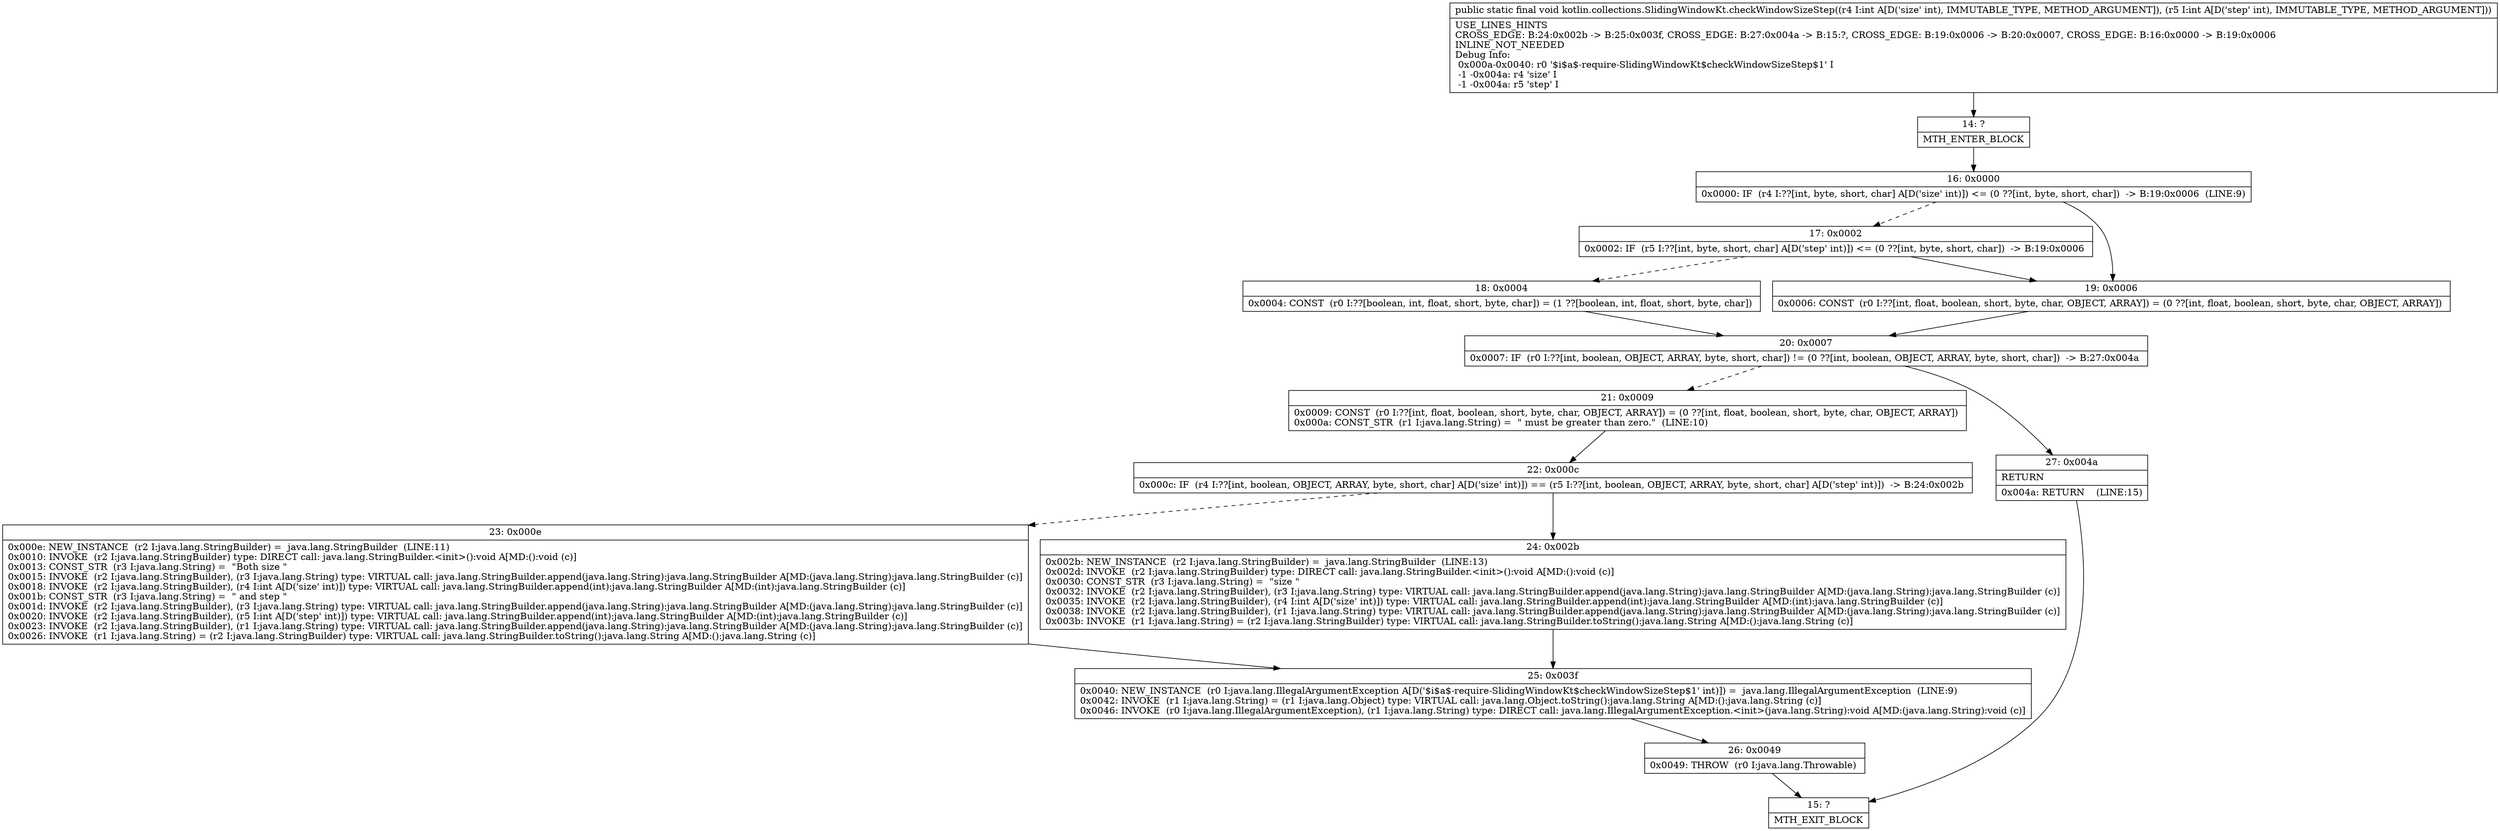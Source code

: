 digraph "CFG forkotlin.collections.SlidingWindowKt.checkWindowSizeStep(II)V" {
Node_14 [shape=record,label="{14\:\ ?|MTH_ENTER_BLOCK\l}"];
Node_16 [shape=record,label="{16\:\ 0x0000|0x0000: IF  (r4 I:??[int, byte, short, char] A[D('size' int)]) \<= (0 ??[int, byte, short, char])  \-\> B:19:0x0006  (LINE:9)\l}"];
Node_17 [shape=record,label="{17\:\ 0x0002|0x0002: IF  (r5 I:??[int, byte, short, char] A[D('step' int)]) \<= (0 ??[int, byte, short, char])  \-\> B:19:0x0006 \l}"];
Node_18 [shape=record,label="{18\:\ 0x0004|0x0004: CONST  (r0 I:??[boolean, int, float, short, byte, char]) = (1 ??[boolean, int, float, short, byte, char]) \l}"];
Node_20 [shape=record,label="{20\:\ 0x0007|0x0007: IF  (r0 I:??[int, boolean, OBJECT, ARRAY, byte, short, char]) != (0 ??[int, boolean, OBJECT, ARRAY, byte, short, char])  \-\> B:27:0x004a \l}"];
Node_21 [shape=record,label="{21\:\ 0x0009|0x0009: CONST  (r0 I:??[int, float, boolean, short, byte, char, OBJECT, ARRAY]) = (0 ??[int, float, boolean, short, byte, char, OBJECT, ARRAY]) \l0x000a: CONST_STR  (r1 I:java.lang.String) =  \" must be greater than zero.\"  (LINE:10)\l}"];
Node_22 [shape=record,label="{22\:\ 0x000c|0x000c: IF  (r4 I:??[int, boolean, OBJECT, ARRAY, byte, short, char] A[D('size' int)]) == (r5 I:??[int, boolean, OBJECT, ARRAY, byte, short, char] A[D('step' int)])  \-\> B:24:0x002b \l}"];
Node_23 [shape=record,label="{23\:\ 0x000e|0x000e: NEW_INSTANCE  (r2 I:java.lang.StringBuilder) =  java.lang.StringBuilder  (LINE:11)\l0x0010: INVOKE  (r2 I:java.lang.StringBuilder) type: DIRECT call: java.lang.StringBuilder.\<init\>():void A[MD:():void (c)]\l0x0013: CONST_STR  (r3 I:java.lang.String) =  \"Both size \" \l0x0015: INVOKE  (r2 I:java.lang.StringBuilder), (r3 I:java.lang.String) type: VIRTUAL call: java.lang.StringBuilder.append(java.lang.String):java.lang.StringBuilder A[MD:(java.lang.String):java.lang.StringBuilder (c)]\l0x0018: INVOKE  (r2 I:java.lang.StringBuilder), (r4 I:int A[D('size' int)]) type: VIRTUAL call: java.lang.StringBuilder.append(int):java.lang.StringBuilder A[MD:(int):java.lang.StringBuilder (c)]\l0x001b: CONST_STR  (r3 I:java.lang.String) =  \" and step \" \l0x001d: INVOKE  (r2 I:java.lang.StringBuilder), (r3 I:java.lang.String) type: VIRTUAL call: java.lang.StringBuilder.append(java.lang.String):java.lang.StringBuilder A[MD:(java.lang.String):java.lang.StringBuilder (c)]\l0x0020: INVOKE  (r2 I:java.lang.StringBuilder), (r5 I:int A[D('step' int)]) type: VIRTUAL call: java.lang.StringBuilder.append(int):java.lang.StringBuilder A[MD:(int):java.lang.StringBuilder (c)]\l0x0023: INVOKE  (r2 I:java.lang.StringBuilder), (r1 I:java.lang.String) type: VIRTUAL call: java.lang.StringBuilder.append(java.lang.String):java.lang.StringBuilder A[MD:(java.lang.String):java.lang.StringBuilder (c)]\l0x0026: INVOKE  (r1 I:java.lang.String) = (r2 I:java.lang.StringBuilder) type: VIRTUAL call: java.lang.StringBuilder.toString():java.lang.String A[MD:():java.lang.String (c)]\l}"];
Node_25 [shape=record,label="{25\:\ 0x003f|0x0040: NEW_INSTANCE  (r0 I:java.lang.IllegalArgumentException A[D('$i$a$\-require\-SlidingWindowKt$checkWindowSizeStep$1' int)]) =  java.lang.IllegalArgumentException  (LINE:9)\l0x0042: INVOKE  (r1 I:java.lang.String) = (r1 I:java.lang.Object) type: VIRTUAL call: java.lang.Object.toString():java.lang.String A[MD:():java.lang.String (c)]\l0x0046: INVOKE  (r0 I:java.lang.IllegalArgumentException), (r1 I:java.lang.String) type: DIRECT call: java.lang.IllegalArgumentException.\<init\>(java.lang.String):void A[MD:(java.lang.String):void (c)]\l}"];
Node_26 [shape=record,label="{26\:\ 0x0049|0x0049: THROW  (r0 I:java.lang.Throwable) \l}"];
Node_15 [shape=record,label="{15\:\ ?|MTH_EXIT_BLOCK\l}"];
Node_24 [shape=record,label="{24\:\ 0x002b|0x002b: NEW_INSTANCE  (r2 I:java.lang.StringBuilder) =  java.lang.StringBuilder  (LINE:13)\l0x002d: INVOKE  (r2 I:java.lang.StringBuilder) type: DIRECT call: java.lang.StringBuilder.\<init\>():void A[MD:():void (c)]\l0x0030: CONST_STR  (r3 I:java.lang.String) =  \"size \" \l0x0032: INVOKE  (r2 I:java.lang.StringBuilder), (r3 I:java.lang.String) type: VIRTUAL call: java.lang.StringBuilder.append(java.lang.String):java.lang.StringBuilder A[MD:(java.lang.String):java.lang.StringBuilder (c)]\l0x0035: INVOKE  (r2 I:java.lang.StringBuilder), (r4 I:int A[D('size' int)]) type: VIRTUAL call: java.lang.StringBuilder.append(int):java.lang.StringBuilder A[MD:(int):java.lang.StringBuilder (c)]\l0x0038: INVOKE  (r2 I:java.lang.StringBuilder), (r1 I:java.lang.String) type: VIRTUAL call: java.lang.StringBuilder.append(java.lang.String):java.lang.StringBuilder A[MD:(java.lang.String):java.lang.StringBuilder (c)]\l0x003b: INVOKE  (r1 I:java.lang.String) = (r2 I:java.lang.StringBuilder) type: VIRTUAL call: java.lang.StringBuilder.toString():java.lang.String A[MD:():java.lang.String (c)]\l}"];
Node_27 [shape=record,label="{27\:\ 0x004a|RETURN\l|0x004a: RETURN    (LINE:15)\l}"];
Node_19 [shape=record,label="{19\:\ 0x0006|0x0006: CONST  (r0 I:??[int, float, boolean, short, byte, char, OBJECT, ARRAY]) = (0 ??[int, float, boolean, short, byte, char, OBJECT, ARRAY]) \l}"];
MethodNode[shape=record,label="{public static final void kotlin.collections.SlidingWindowKt.checkWindowSizeStep((r4 I:int A[D('size' int), IMMUTABLE_TYPE, METHOD_ARGUMENT]), (r5 I:int A[D('step' int), IMMUTABLE_TYPE, METHOD_ARGUMENT]))  | USE_LINES_HINTS\lCROSS_EDGE: B:24:0x002b \-\> B:25:0x003f, CROSS_EDGE: B:27:0x004a \-\> B:15:?, CROSS_EDGE: B:19:0x0006 \-\> B:20:0x0007, CROSS_EDGE: B:16:0x0000 \-\> B:19:0x0006\lINLINE_NOT_NEEDED\lDebug Info:\l  0x000a\-0x0040: r0 '$i$a$\-require\-SlidingWindowKt$checkWindowSizeStep$1' I\l  \-1 \-0x004a: r4 'size' I\l  \-1 \-0x004a: r5 'step' I\l}"];
MethodNode -> Node_14;Node_14 -> Node_16;
Node_16 -> Node_17[style=dashed];
Node_16 -> Node_19;
Node_17 -> Node_18[style=dashed];
Node_17 -> Node_19;
Node_18 -> Node_20;
Node_20 -> Node_21[style=dashed];
Node_20 -> Node_27;
Node_21 -> Node_22;
Node_22 -> Node_23[style=dashed];
Node_22 -> Node_24;
Node_23 -> Node_25;
Node_25 -> Node_26;
Node_26 -> Node_15;
Node_24 -> Node_25;
Node_27 -> Node_15;
Node_19 -> Node_20;
}

